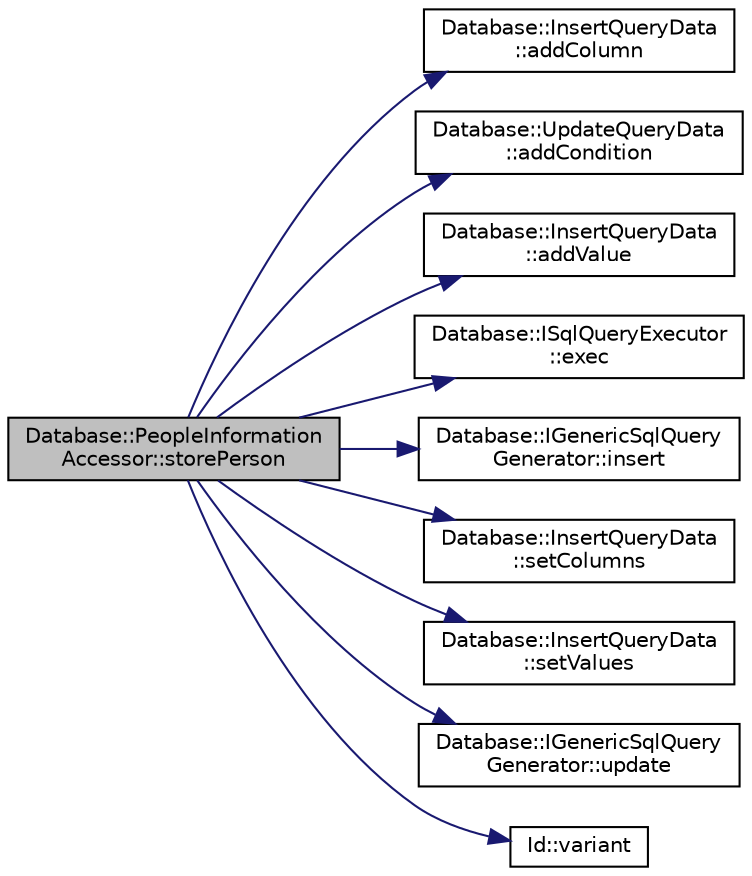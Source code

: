 digraph "Database::PeopleInformationAccessor::storePerson"
{
 // LATEX_PDF_SIZE
  edge [fontname="Helvetica",fontsize="10",labelfontname="Helvetica",labelfontsize="10"];
  node [fontname="Helvetica",fontsize="10",shape=record];
  rankdir="LR";
  Node1 [label="Database::PeopleInformation\lAccessor::storePerson",height=0.2,width=0.4,color="black", fillcolor="grey75", style="filled", fontcolor="black",tooltip="store or update person details in database"];
  Node1 -> Node2 [color="midnightblue",fontsize="10",style="solid",fontname="Helvetica"];
  Node2 [label="Database::InsertQueryData\l::addColumn",height=0.2,width=0.4,color="black", fillcolor="white", style="filled",URL="$class_database_1_1_insert_query_data.html#a6f15c2c6539ec2fe81f63f067d79b92f",tooltip=" "];
  Node1 -> Node3 [color="midnightblue",fontsize="10",style="solid",fontname="Helvetica"];
  Node3 [label="Database::UpdateQueryData\l::addCondition",height=0.2,width=0.4,color="black", fillcolor="white", style="filled",URL="$class_database_1_1_update_query_data.html#a442190800f635dc51c4fec6faf02b2b2",tooltip=" "];
  Node1 -> Node4 [color="midnightblue",fontsize="10",style="solid",fontname="Helvetica"];
  Node4 [label="Database::InsertQueryData\l::addValue",height=0.2,width=0.4,color="black", fillcolor="white", style="filled",URL="$class_database_1_1_insert_query_data.html#a113cc84cda32008e4af3976f178c7f0f",tooltip=" "];
  Node1 -> Node5 [color="midnightblue",fontsize="10",style="solid",fontname="Helvetica"];
  Node5 [label="Database::ISqlQueryExecutor\l::exec",height=0.2,width=0.4,color="black", fillcolor="white", style="filled",URL="$struct_database_1_1_i_sql_query_executor.html#acfcd209fa4cb62eb1c1f99bbdd653131",tooltip=" "];
  Node1 -> Node6 [color="midnightblue",fontsize="10",style="solid",fontname="Helvetica"];
  Node6 [label="Database::IGenericSqlQuery\lGenerator::insert",height=0.2,width=0.4,color="black", fillcolor="white", style="filled",URL="$struct_database_1_1_i_generic_sql_query_generator.html#a30ba93170abc64272718a5fc335b4d7a",tooltip=" "];
  Node1 -> Node7 [color="midnightblue",fontsize="10",style="solid",fontname="Helvetica"];
  Node7 [label="Database::InsertQueryData\l::setColumns",height=0.2,width=0.4,color="black", fillcolor="white", style="filled",URL="$class_database_1_1_insert_query_data.html#ad5559c694413325527ab752c01dd1ca8",tooltip=" "];
  Node1 -> Node8 [color="midnightblue",fontsize="10",style="solid",fontname="Helvetica"];
  Node8 [label="Database::InsertQueryData\l::setValues",height=0.2,width=0.4,color="black", fillcolor="white", style="filled",URL="$class_database_1_1_insert_query_data.html#a5140196bba75c14512d5f967bd6ee152",tooltip=" "];
  Node1 -> Node9 [color="midnightblue",fontsize="10",style="solid",fontname="Helvetica"];
  Node9 [label="Database::IGenericSqlQuery\lGenerator::update",height=0.2,width=0.4,color="black", fillcolor="white", style="filled",URL="$struct_database_1_1_i_generic_sql_query_generator.html#ab424cc45b1af347392472432c2a97e5f",tooltip=" "];
  Node1 -> Node10 [color="midnightblue",fontsize="10",style="solid",fontname="Helvetica"];
  Node10 [label="Id::variant",height=0.2,width=0.4,color="black", fillcolor="white", style="filled",URL="$class_id.html#adfb3ccab511cef367bfa72b0a870b151",tooltip=" "];
}
